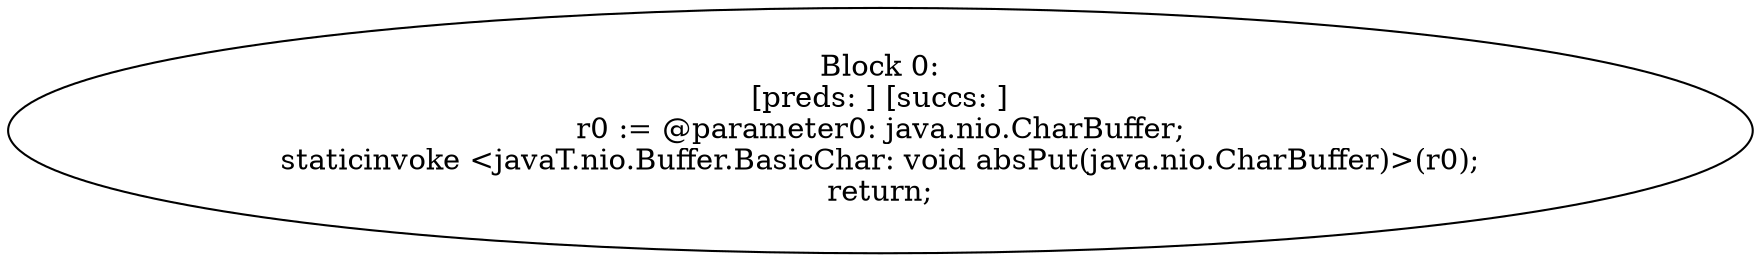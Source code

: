 digraph "unitGraph" {
    "Block 0:
[preds: ] [succs: ]
r0 := @parameter0: java.nio.CharBuffer;
staticinvoke <javaT.nio.Buffer.BasicChar: void absPut(java.nio.CharBuffer)>(r0);
return;
"
}
